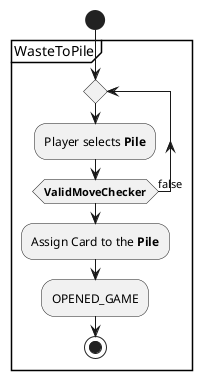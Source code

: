@startuml
'https://plantuml.com/activity-diagram-beta

start

partition WasteToPile {

repeat
   :Player selects **Pile**;
repeat while (**ValidMoveChecker**) is (false)

:Assign Card to the **Pile**;
:OPENED_GAME;

stop

@enduml
